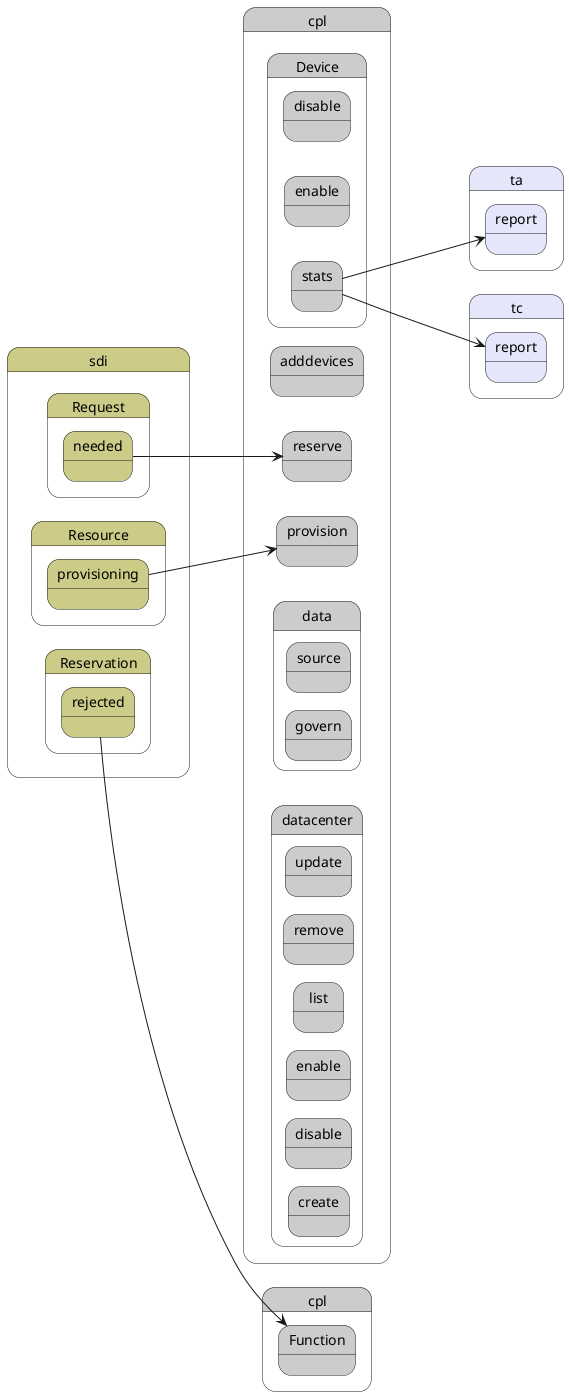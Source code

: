 @startuml
left to right direction


state "cpl" as cpl #cccccc {
}


state "cpl" as pstatename #cccccc {
    state "Custom Function" as cplfunction {
    }
}

        state "cpl" as cpl #cccccc {
state "adddevices" as cpladddevices #cccccc {
}
}


        state "cpl" as cpl #cccccc {
state "provision" as cplprovision #cccccc {
}
}


        state "cpl" as cpl #cccccc {
state "reserve" as cplreserve #cccccc {
}
}


        state "cpl" as cpl #cccccc {
state "data" as cpldata #cccccc {
state "govern" as cpldatagovern #cccccc {
}
}
}


        state "cpl" as cpl #cccccc {
state "data" as cpldata #cccccc {
state "source" as cpldatasource #cccccc {
}
}
}


        state "cpl" as cpl #cccccc {
state "datacenter" as cpldatacenter #cccccc {
state "create" as cpldatacentercreate #cccccc {
}
}
}


        state "cpl" as cpl #cccccc {
state "datacenter" as cpldatacenter #cccccc {
state "disable" as cpldatacenterdisable #cccccc {
}
}
}


        state "cpl" as cpl #cccccc {
state "datacenter" as cpldatacenter #cccccc {
state "enable" as cpldatacenterenable #cccccc {
}
}
}


        state "cpl" as cpl #cccccc {
state "datacenter" as cpldatacenter #cccccc {
state "list" as cpldatacenterlist #cccccc {
}
}
}


        state "cpl" as cpl #cccccc {
state "datacenter" as cpldatacenter #cccccc {
state "remove" as cpldatacenterremove #cccccc {
}
}
}


        state "cpl" as cpl #cccccc {
state "datacenter" as cpldatacenter #cccccc {
state "update" as cpldatacenterupdate #cccccc {
}
}
}


        state "cpl" as cpl #cccccc {
state "device" as cpldevice #cccccc {
state "disable" as cpldevicedisable #cccccc {
}
}
}


        state "cpl" as cpl #cccccc {
state "device" as cpldevice #cccccc {
state "enable" as cpldeviceenable #cccccc {
}
}
}




        state "sdi" as sdi #cccc88 {
state "Request" as sdirequest #cccc88 {
state "needed" as sdirequestneeded #cccc88 {
}
}
}

        
    state "cpl" as cpl #cccccc {
state "reserve" as cplreserve #cccccc {
}
}

    sdirequestneeded ---> cplreserve
  

        state "sdi" as sdi #cccc88 {
state "Reservation" as sdireservation #cccc88 {
state "rejected" as sdireservationrejected #cccc88 {
}
}
}

        
    state "cpl" as cpl #cccccc {
state "Function" as cplfunction #cccccc {
}
}

    sdireservationrejected ---> cplfunction
  

        state "sdi" as sdi #cccc88 {
state "Resource" as sdiresource #cccc88 {
state "provisioning" as sdiresourceprovisioning #cccc88 {
}
}
}

        
    state "cpl" as cpl #cccccc {
state "provision" as cplprovision #cccccc {
}
}

    sdiresourceprovisioning ---> cplprovision
  


    state "cpl" as cpl #cccccc {
state "Device" as cpldevice #cccccc {
state "stats" as cpldevicestats #cccccc {
}
}
}

    state "ta" as ta #lavender {
state "report" as tareport #lavender {
}
}

        cpldevicestats ---> tareport
       
    
    state "tc" as tc #lavender {
state "report" as tcreport #lavender {
}
}

        cpldevicestats ---> tcreport
       
    
    
        
       
    
    
        
       

@enduml
